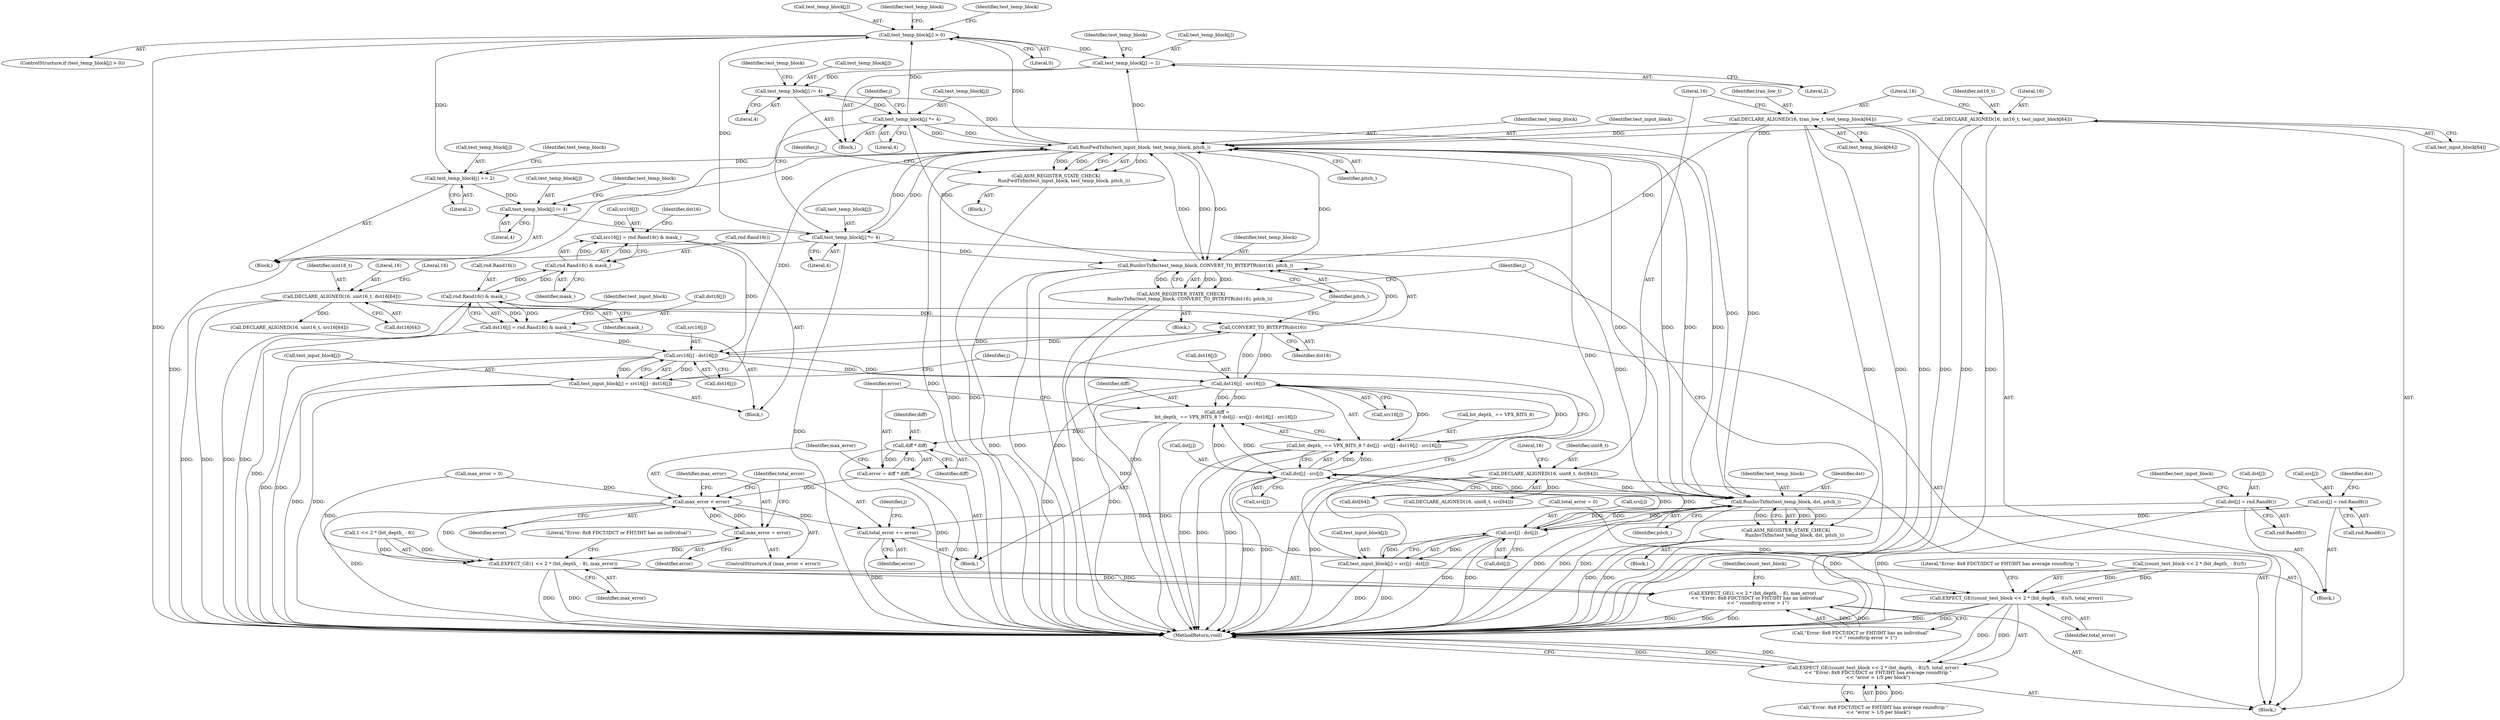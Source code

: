 digraph "0_Android_5a9753fca56f0eeb9f61e342b2fccffc364f9426_85@array" {
"1000244" [label="(Call,test_temp_block[j] > 0)"];
"1000277" [label="(Call,test_temp_block[j] *= 4)"];
"1000272" [label="(Call,test_temp_block[j] /= 4)"];
"1000267" [label="(Call,test_temp_block[j] -= 2)"];
"1000228" [label="(Call,RunFwdTxfm(test_input_block, test_temp_block, pitch_))"];
"1000189" [label="(Call,test_input_block[j] = src[j] - dst[j])"];
"1000193" [label="(Call,src[j] - dst[j])"];
"1000179" [label="(Call,src[j] = rnd.Rand8())"];
"1000184" [label="(Call,dst[j] = rnd.Rand8())"];
"1000288" [label="(Call,RunInvTxfm(test_temp_block, dst, pitch_))"];
"1000122" [label="(Call,DECLARE_ALIGNED(16, tran_low_t, test_temp_block[64]))"];
"1000260" [label="(Call,test_temp_block[j] *= 4)"];
"1000255" [label="(Call,test_temp_block[j] /= 4)"];
"1000250" [label="(Call,test_temp_block[j] += 2)"];
"1000244" [label="(Call,test_temp_block[j] > 0)"];
"1000318" [label="(Call,dst[j] - src[j])"];
"1000128" [label="(Call,DECLARE_ALIGNED(16, uint8_t, dst[64]))"];
"1000216" [label="(Call,test_input_block[j] = src16[j] - dst16[j])"];
"1000220" [label="(Call,src16[j] - dst16[j])"];
"1000202" [label="(Call,src16[j] = rnd.Rand16() & mask_)"];
"1000206" [label="(Call,rnd.Rand16() & mask_)"];
"1000213" [label="(Call,rnd.Rand16() & mask_)"];
"1000297" [label="(Call,CONVERT_TO_BYTEPTR(dst16))"];
"1000325" [label="(Call,dst16[j] - src16[j])"];
"1000140" [label="(Call,DECLARE_ALIGNED(16, uint16_t, dst16[64]))"];
"1000209" [label="(Call,dst16[j] = rnd.Rand16() & mask_)"];
"1000116" [label="(Call,DECLARE_ALIGNED(16, int16_t, test_input_block[64]))"];
"1000295" [label="(Call,RunInvTxfm(test_temp_block, CONVERT_TO_BYTEPTR(dst16), pitch_))"];
"1000227" [label="(Call,ASM_REGISTER_STATE_CHECK(\n           RunFwdTxfm(test_input_block, test_temp_block, pitch_)))"];
"1000312" [label="(Call,diff =\n            bit_depth_ == VPX_BITS_8 ? dst[j] - src[j] : dst16[j] - src16[j])"];
"1000335" [label="(Call,diff * diff)"];
"1000333" [label="(Call,error = diff * diff)"];
"1000339" [label="(Call,max_error < error)"];
"1000342" [label="(Call,max_error = error)"];
"1000349" [label="(Call,EXPECT_GE(1 << 2 * (bit_depth_ - 8), max_error))"];
"1000348" [label="(Call,EXPECT_GE(1 << 2 * (bit_depth_ - 8), max_error)\n       << \"Error: 8x8 FDCT/IDCT or FHT/IHT has an individual\"\n       << \" roundtrip error > 1\")"];
"1000345" [label="(Call,total_error += error)"];
"1000362" [label="(Call,EXPECT_GE((count_test_block << 2 * (bit_depth_ - 8))/5, total_error))"];
"1000361" [label="(Call,EXPECT_GE((count_test_block << 2 * (bit_depth_ - 8))/5, total_error)\n       << \"Error: 8x8 FDCT/IDCT or FHT/IHT has average roundtrip \"\n       << \"error > 1/5 per block\")"];
"1000314" [label="(Call,bit_depth_ == VPX_BITS_8 ? dst[j] - src[j] : dst16[j] - src16[j])"];
"1000287" [label="(Call,ASM_REGISTER_STATE_CHECK(\n            RunInvTxfm(test_temp_block, dst, pitch_)))"];
"1000294" [label="(Call,ASM_REGISTER_STATE_CHECK(\n            RunInvTxfm(test_temp_block, CONVERT_TO_BYTEPTR(dst16), pitch_)))"];
"1000335" [label="(Call,diff * diff)"];
"1000191" [label="(Identifier,test_input_block)"];
"1000257" [label="(Identifier,test_temp_block)"];
"1000296" [label="(Identifier,test_temp_block)"];
"1000217" [label="(Call,test_input_block[j])"];
"1000343" [label="(Identifier,max_error)"];
"1000180" [label="(Call,src[j])"];
"1000297" [label="(Call,CONVERT_TO_BYTEPTR(dst16))"];
"1000194" [label="(Call,src[j])"];
"1000255" [label="(Call,test_temp_block[j] /= 4)"];
"1000146" [label="(Call,DECLARE_ALIGNED(16, uint16_t, src16[64]))"];
"1000337" [label="(Identifier,diff)"];
"1000228" [label="(Call,RunFwdTxfm(test_input_block, test_temp_block, pitch_))"];
"1000362" [label="(Call,EXPECT_GE((count_test_block << 2 * (bit_depth_ - 8))/5, total_error))"];
"1000347" [label="(Identifier,error)"];
"1000261" [label="(Call,test_temp_block[j])"];
"1000248" [label="(Literal,0)"];
"1000373" [label="(Call,\"Error: 8x8 FDCT/IDCT or FHT/IHT has average roundtrip \"\n       << \"error > 1/5 per block\")"];
"1000190" [label="(Call,test_input_block[j])"];
"1000350" [label="(Call,1 << 2 * (bit_depth_ - 8))"];
"1000319" [label="(Call,dst[j])"];
"1000119" [label="(Call,test_input_block[64])"];
"1000340" [label="(Identifier,max_error)"];
"1000299" [label="(Identifier,pitch_)"];
"1000256" [label="(Call,test_temp_block[j])"];
"1000147" [label="(Literal,16)"];
"1000278" [label="(Call,test_temp_block[j])"];
"1000206" [label="(Call,rnd.Rand16() & mask_)"];
"1000266" [label="(Block,)"];
"1000313" [label="(Identifier,diff)"];
"1000102" [label="(Block,)"];
"1000213" [label="(Call,rnd.Rand16() & mask_)"];
"1000358" [label="(Call,\"Error: 8x8 FDCT/IDCT or FHT/IHT has an individual\"\n       << \" roundtrip error > 1\")"];
"1000227" [label="(Call,ASM_REGISTER_STATE_CHECK(\n           RunFwdTxfm(test_input_block, test_temp_block, pitch_)))"];
"1000183" [label="(Call,rnd.Rand8())"];
"1000244" [label="(Call,test_temp_block[j] > 0)"];
"1000141" [label="(Literal,16)"];
"1000251" [label="(Call,test_temp_block[j])"];
"1000202" [label="(Call,src16[j] = rnd.Rand16() & mask_)"];
"1000193" [label="(Call,src[j] - dst[j])"];
"1000291" [label="(Identifier,pitch_)"];
"1000315" [label="(Call,bit_depth_ == VPX_BITS_8)"];
"1000216" [label="(Call,test_input_block[j] = src16[j] - dst16[j])"];
"1000376" [label="(MethodReturn,void)"];
"1000289" [label="(Identifier,test_temp_block)"];
"1000314" [label="(Call,bit_depth_ == VPX_BITS_8 ? dst[j] - src[j] : dst16[j] - src16[j])"];
"1000336" [label="(Identifier,diff)"];
"1000365" [label="(Identifier,count_test_block)"];
"1000293" [label="(Block,)"];
"1000224" [label="(Call,dst16[j])"];
"1000334" [label="(Identifier,error)"];
"1000267" [label="(Call,test_temp_block[j] -= 2)"];
"1000346" [label="(Identifier,total_error)"];
"1000207" [label="(Call,rnd.Rand16())"];
"1000277" [label="(Call,test_temp_block[j] *= 4)"];
"1000188" [label="(Call,rnd.Rand8())"];
"1000295" [label="(Call,RunInvTxfm(test_temp_block, CONVERT_TO_BYTEPTR(dst16), pitch_))"];
"1000333" [label="(Call,error = diff * diff)"];
"1000345" [label="(Call,total_error += error)"];
"1000124" [label="(Identifier,tran_low_t)"];
"1000185" [label="(Call,dst[j])"];
"1000264" [label="(Literal,4)"];
"1000325" [label="(Call,dst16[j] - src16[j])"];
"1000338" [label="(ControlStructure,if (max_error < error))"];
"1000208" [label="(Identifier,mask_)"];
"1000329" [label="(Call,src16[j])"];
"1000243" [label="(ControlStructure,if (test_temp_block[j] > 0))"];
"1000230" [label="(Identifier,test_temp_block)"];
"1000290" [label="(Identifier,dst)"];
"1000215" [label="(Identifier,mask_)"];
"1000249" [label="(Block,)"];
"1000125" [label="(Call,test_temp_block[64])"];
"1000342" [label="(Call,max_error = error)"];
"1000218" [label="(Identifier,test_input_block)"];
"1000361" [label="(Call,EXPECT_GE((count_test_block << 2 * (bit_depth_ - 8))/5, total_error)\n       << \"Error: 8x8 FDCT/IDCT or FHT/IHT has average roundtrip \"\n       << \"error > 1/5 per block\")"];
"1000122" [label="(Call,DECLARE_ALIGNED(16, tran_low_t, test_temp_block[64]))"];
"1000303" [label="(Identifier,j)"];
"1000339" [label="(Call,max_error < error)"];
"1000279" [label="(Identifier,test_temp_block)"];
"1000179" [label="(Call,src[j] = rnd.Rand8())"];
"1000250" [label="(Call,test_temp_block[j] += 2)"];
"1000310" [label="(Block,)"];
"1000189" [label="(Call,test_input_block[j] = src[j] - dst[j])"];
"1000214" [label="(Call,rnd.Rand16())"];
"1000312" [label="(Call,diff =\n            bit_depth_ == VPX_BITS_8 ? dst[j] - src[j] : dst16[j] - src16[j])"];
"1000241" [label="(Identifier,j)"];
"1000221" [label="(Call,src16[j])"];
"1000129" [label="(Literal,16)"];
"1000281" [label="(Literal,4)"];
"1000109" [label="(Call,total_error = 0)"];
"1000260" [label="(Call,test_temp_block[j] *= 4)"];
"1000162" [label="(Block,)"];
"1000211" [label="(Identifier,dst16)"];
"1000184" [label="(Call,dst[j] = rnd.Rand8())"];
"1000309" [label="(Identifier,j)"];
"1000231" [label="(Identifier,pitch_)"];
"1000142" [label="(Identifier,uint16_t)"];
"1000288" [label="(Call,RunInvTxfm(test_temp_block, dst, pitch_))"];
"1000117" [label="(Literal,16)"];
"1000318" [label="(Call,dst[j] - src[j])"];
"1000374" [label="(Literal,\"Error: 8x8 FDCT/IDCT or FHT/IHT has average roundtrip \")"];
"1000341" [label="(Identifier,error)"];
"1000143" [label="(Call,dst16[64])"];
"1000294" [label="(Call,ASM_REGISTER_STATE_CHECK(\n            RunInvTxfm(test_temp_block, CONVERT_TO_BYTEPTR(dst16), pitch_)))"];
"1000349" [label="(Call,EXPECT_GE(1 << 2 * (bit_depth_ - 8), max_error))"];
"1000128" [label="(Call,DECLARE_ALIGNED(16, uint8_t, dst[64]))"];
"1000268" [label="(Call,test_temp_block[j])"];
"1000322" [label="(Call,src[j])"];
"1000186" [label="(Identifier,dst)"];
"1000274" [label="(Identifier,test_temp_block)"];
"1000235" [label="(Identifier,j)"];
"1000105" [label="(Call,max_error = 0)"];
"1000135" [label="(Literal,16)"];
"1000197" [label="(Call,dst[j])"];
"1000359" [label="(Literal,\"Error: 8x8 FDCT/IDCT or FHT/IHT has an individual\")"];
"1000348" [label="(Call,EXPECT_GE(1 << 2 * (bit_depth_ - 8), max_error)\n       << \"Error: 8x8 FDCT/IDCT or FHT/IHT has an individual\"\n       << \" roundtrip error > 1\")"];
"1000210" [label="(Call,dst16[j])"];
"1000229" [label="(Identifier,test_input_block)"];
"1000273" [label="(Call,test_temp_block[j])"];
"1000254" [label="(Literal,2)"];
"1000262" [label="(Identifier,test_temp_block)"];
"1000203" [label="(Call,src16[j])"];
"1000357" [label="(Identifier,max_error)"];
"1000201" [label="(Block,)"];
"1000286" [label="(Block,)"];
"1000245" [label="(Call,test_temp_block[j])"];
"1000372" [label="(Identifier,total_error)"];
"1000123" [label="(Literal,16)"];
"1000272" [label="(Call,test_temp_block[j] /= 4)"];
"1000271" [label="(Literal,2)"];
"1000269" [label="(Identifier,test_temp_block)"];
"1000220" [label="(Call,src16[j] - dst16[j])"];
"1000287" [label="(Call,ASM_REGISTER_STATE_CHECK(\n            RunInvTxfm(test_temp_block, dst, pitch_)))"];
"1000298" [label="(Identifier,dst16)"];
"1000209" [label="(Call,dst16[j] = rnd.Rand16() & mask_)"];
"1000363" [label="(Call,(count_test_block << 2 * (bit_depth_ - 8))/5)"];
"1000344" [label="(Identifier,error)"];
"1000259" [label="(Literal,4)"];
"1000178" [label="(Block,)"];
"1000252" [label="(Identifier,test_temp_block)"];
"1000130" [label="(Identifier,uint8_t)"];
"1000140" [label="(Call,DECLARE_ALIGNED(16, uint16_t, dst16[64]))"];
"1000134" [label="(Call,DECLARE_ALIGNED(16, uint8_t, src[64]))"];
"1000276" [label="(Literal,4)"];
"1000116" [label="(Call,DECLARE_ALIGNED(16, int16_t, test_input_block[64]))"];
"1000172" [label="(Identifier,j)"];
"1000118" [label="(Identifier,int16_t)"];
"1000131" [label="(Call,dst[64])"];
"1000326" [label="(Call,dst16[j])"];
"1000244" -> "1000243"  [label="AST: "];
"1000244" -> "1000248"  [label="CFG: "];
"1000245" -> "1000244"  [label="AST: "];
"1000248" -> "1000244"  [label="AST: "];
"1000252" -> "1000244"  [label="CFG: "];
"1000269" -> "1000244"  [label="CFG: "];
"1000244" -> "1000376"  [label="DDG: "];
"1000277" -> "1000244"  [label="DDG: "];
"1000228" -> "1000244"  [label="DDG: "];
"1000260" -> "1000244"  [label="DDG: "];
"1000244" -> "1000250"  [label="DDG: "];
"1000244" -> "1000267"  [label="DDG: "];
"1000277" -> "1000266"  [label="AST: "];
"1000277" -> "1000281"  [label="CFG: "];
"1000278" -> "1000277"  [label="AST: "];
"1000281" -> "1000277"  [label="AST: "];
"1000241" -> "1000277"  [label="CFG: "];
"1000277" -> "1000376"  [label="DDG: "];
"1000277" -> "1000228"  [label="DDG: "];
"1000272" -> "1000277"  [label="DDG: "];
"1000228" -> "1000277"  [label="DDG: "];
"1000277" -> "1000288"  [label="DDG: "];
"1000277" -> "1000295"  [label="DDG: "];
"1000272" -> "1000266"  [label="AST: "];
"1000272" -> "1000276"  [label="CFG: "];
"1000273" -> "1000272"  [label="AST: "];
"1000276" -> "1000272"  [label="AST: "];
"1000279" -> "1000272"  [label="CFG: "];
"1000267" -> "1000272"  [label="DDG: "];
"1000228" -> "1000272"  [label="DDG: "];
"1000267" -> "1000266"  [label="AST: "];
"1000267" -> "1000271"  [label="CFG: "];
"1000268" -> "1000267"  [label="AST: "];
"1000271" -> "1000267"  [label="AST: "];
"1000274" -> "1000267"  [label="CFG: "];
"1000228" -> "1000267"  [label="DDG: "];
"1000228" -> "1000227"  [label="AST: "];
"1000228" -> "1000231"  [label="CFG: "];
"1000229" -> "1000228"  [label="AST: "];
"1000230" -> "1000228"  [label="AST: "];
"1000231" -> "1000228"  [label="AST: "];
"1000227" -> "1000228"  [label="CFG: "];
"1000228" -> "1000376"  [label="DDG: "];
"1000228" -> "1000227"  [label="DDG: "];
"1000228" -> "1000227"  [label="DDG: "];
"1000228" -> "1000227"  [label="DDG: "];
"1000189" -> "1000228"  [label="DDG: "];
"1000216" -> "1000228"  [label="DDG: "];
"1000116" -> "1000228"  [label="DDG: "];
"1000122" -> "1000228"  [label="DDG: "];
"1000295" -> "1000228"  [label="DDG: "];
"1000295" -> "1000228"  [label="DDG: "];
"1000288" -> "1000228"  [label="DDG: "];
"1000288" -> "1000228"  [label="DDG: "];
"1000260" -> "1000228"  [label="DDG: "];
"1000228" -> "1000250"  [label="DDG: "];
"1000228" -> "1000255"  [label="DDG: "];
"1000228" -> "1000260"  [label="DDG: "];
"1000228" -> "1000288"  [label="DDG: "];
"1000228" -> "1000288"  [label="DDG: "];
"1000228" -> "1000295"  [label="DDG: "];
"1000228" -> "1000295"  [label="DDG: "];
"1000189" -> "1000178"  [label="AST: "];
"1000189" -> "1000193"  [label="CFG: "];
"1000190" -> "1000189"  [label="AST: "];
"1000193" -> "1000189"  [label="AST: "];
"1000172" -> "1000189"  [label="CFG: "];
"1000189" -> "1000376"  [label="DDG: "];
"1000189" -> "1000376"  [label="DDG: "];
"1000193" -> "1000189"  [label="DDG: "];
"1000193" -> "1000189"  [label="DDG: "];
"1000193" -> "1000197"  [label="CFG: "];
"1000194" -> "1000193"  [label="AST: "];
"1000197" -> "1000193"  [label="AST: "];
"1000193" -> "1000376"  [label="DDG: "];
"1000193" -> "1000376"  [label="DDG: "];
"1000179" -> "1000193"  [label="DDG: "];
"1000184" -> "1000193"  [label="DDG: "];
"1000288" -> "1000193"  [label="DDG: "];
"1000193" -> "1000288"  [label="DDG: "];
"1000193" -> "1000318"  [label="DDG: "];
"1000193" -> "1000318"  [label="DDG: "];
"1000179" -> "1000178"  [label="AST: "];
"1000179" -> "1000183"  [label="CFG: "];
"1000180" -> "1000179"  [label="AST: "];
"1000183" -> "1000179"  [label="AST: "];
"1000186" -> "1000179"  [label="CFG: "];
"1000184" -> "1000178"  [label="AST: "];
"1000184" -> "1000188"  [label="CFG: "];
"1000185" -> "1000184"  [label="AST: "];
"1000188" -> "1000184"  [label="AST: "];
"1000191" -> "1000184"  [label="CFG: "];
"1000184" -> "1000376"  [label="DDG: "];
"1000288" -> "1000287"  [label="AST: "];
"1000288" -> "1000291"  [label="CFG: "];
"1000289" -> "1000288"  [label="AST: "];
"1000290" -> "1000288"  [label="AST: "];
"1000291" -> "1000288"  [label="AST: "];
"1000287" -> "1000288"  [label="CFG: "];
"1000288" -> "1000376"  [label="DDG: "];
"1000288" -> "1000376"  [label="DDG: "];
"1000288" -> "1000376"  [label="DDG: "];
"1000288" -> "1000287"  [label="DDG: "];
"1000288" -> "1000287"  [label="DDG: "];
"1000288" -> "1000287"  [label="DDG: "];
"1000122" -> "1000288"  [label="DDG: "];
"1000260" -> "1000288"  [label="DDG: "];
"1000318" -> "1000288"  [label="DDG: "];
"1000128" -> "1000288"  [label="DDG: "];
"1000288" -> "1000318"  [label="DDG: "];
"1000122" -> "1000102"  [label="AST: "];
"1000122" -> "1000125"  [label="CFG: "];
"1000123" -> "1000122"  [label="AST: "];
"1000124" -> "1000122"  [label="AST: "];
"1000125" -> "1000122"  [label="AST: "];
"1000129" -> "1000122"  [label="CFG: "];
"1000122" -> "1000376"  [label="DDG: "];
"1000122" -> "1000376"  [label="DDG: "];
"1000122" -> "1000376"  [label="DDG: "];
"1000122" -> "1000295"  [label="DDG: "];
"1000260" -> "1000249"  [label="AST: "];
"1000260" -> "1000264"  [label="CFG: "];
"1000261" -> "1000260"  [label="AST: "];
"1000264" -> "1000260"  [label="AST: "];
"1000241" -> "1000260"  [label="CFG: "];
"1000260" -> "1000376"  [label="DDG: "];
"1000255" -> "1000260"  [label="DDG: "];
"1000260" -> "1000295"  [label="DDG: "];
"1000255" -> "1000249"  [label="AST: "];
"1000255" -> "1000259"  [label="CFG: "];
"1000256" -> "1000255"  [label="AST: "];
"1000259" -> "1000255"  [label="AST: "];
"1000262" -> "1000255"  [label="CFG: "];
"1000250" -> "1000255"  [label="DDG: "];
"1000250" -> "1000249"  [label="AST: "];
"1000250" -> "1000254"  [label="CFG: "];
"1000251" -> "1000250"  [label="AST: "];
"1000254" -> "1000250"  [label="AST: "];
"1000257" -> "1000250"  [label="CFG: "];
"1000318" -> "1000314"  [label="AST: "];
"1000318" -> "1000322"  [label="CFG: "];
"1000319" -> "1000318"  [label="AST: "];
"1000322" -> "1000318"  [label="AST: "];
"1000314" -> "1000318"  [label="CFG: "];
"1000318" -> "1000376"  [label="DDG: "];
"1000318" -> "1000376"  [label="DDG: "];
"1000318" -> "1000312"  [label="DDG: "];
"1000318" -> "1000312"  [label="DDG: "];
"1000318" -> "1000314"  [label="DDG: "];
"1000318" -> "1000314"  [label="DDG: "];
"1000128" -> "1000102"  [label="AST: "];
"1000128" -> "1000131"  [label="CFG: "];
"1000129" -> "1000128"  [label="AST: "];
"1000130" -> "1000128"  [label="AST: "];
"1000131" -> "1000128"  [label="AST: "];
"1000135" -> "1000128"  [label="CFG: "];
"1000128" -> "1000376"  [label="DDG: "];
"1000128" -> "1000376"  [label="DDG: "];
"1000128" -> "1000134"  [label="DDG: "];
"1000216" -> "1000201"  [label="AST: "];
"1000216" -> "1000220"  [label="CFG: "];
"1000217" -> "1000216"  [label="AST: "];
"1000220" -> "1000216"  [label="AST: "];
"1000172" -> "1000216"  [label="CFG: "];
"1000216" -> "1000376"  [label="DDG: "];
"1000216" -> "1000376"  [label="DDG: "];
"1000220" -> "1000216"  [label="DDG: "];
"1000220" -> "1000216"  [label="DDG: "];
"1000220" -> "1000224"  [label="CFG: "];
"1000221" -> "1000220"  [label="AST: "];
"1000224" -> "1000220"  [label="AST: "];
"1000220" -> "1000376"  [label="DDG: "];
"1000220" -> "1000376"  [label="DDG: "];
"1000202" -> "1000220"  [label="DDG: "];
"1000297" -> "1000220"  [label="DDG: "];
"1000209" -> "1000220"  [label="DDG: "];
"1000220" -> "1000297"  [label="DDG: "];
"1000220" -> "1000325"  [label="DDG: "];
"1000220" -> "1000325"  [label="DDG: "];
"1000202" -> "1000201"  [label="AST: "];
"1000202" -> "1000206"  [label="CFG: "];
"1000203" -> "1000202"  [label="AST: "];
"1000206" -> "1000202"  [label="AST: "];
"1000211" -> "1000202"  [label="CFG: "];
"1000206" -> "1000202"  [label="DDG: "];
"1000206" -> "1000202"  [label="DDG: "];
"1000206" -> "1000208"  [label="CFG: "];
"1000207" -> "1000206"  [label="AST: "];
"1000208" -> "1000206"  [label="AST: "];
"1000213" -> "1000206"  [label="DDG: "];
"1000206" -> "1000213"  [label="DDG: "];
"1000213" -> "1000209"  [label="AST: "];
"1000213" -> "1000215"  [label="CFG: "];
"1000214" -> "1000213"  [label="AST: "];
"1000215" -> "1000213"  [label="AST: "];
"1000209" -> "1000213"  [label="CFG: "];
"1000213" -> "1000376"  [label="DDG: "];
"1000213" -> "1000376"  [label="DDG: "];
"1000213" -> "1000209"  [label="DDG: "];
"1000213" -> "1000209"  [label="DDG: "];
"1000297" -> "1000295"  [label="AST: "];
"1000297" -> "1000298"  [label="CFG: "];
"1000298" -> "1000297"  [label="AST: "];
"1000299" -> "1000297"  [label="CFG: "];
"1000297" -> "1000376"  [label="DDG: "];
"1000297" -> "1000295"  [label="DDG: "];
"1000325" -> "1000297"  [label="DDG: "];
"1000140" -> "1000297"  [label="DDG: "];
"1000297" -> "1000325"  [label="DDG: "];
"1000325" -> "1000314"  [label="AST: "];
"1000325" -> "1000329"  [label="CFG: "];
"1000326" -> "1000325"  [label="AST: "];
"1000329" -> "1000325"  [label="AST: "];
"1000314" -> "1000325"  [label="CFG: "];
"1000325" -> "1000376"  [label="DDG: "];
"1000325" -> "1000376"  [label="DDG: "];
"1000325" -> "1000312"  [label="DDG: "];
"1000325" -> "1000312"  [label="DDG: "];
"1000325" -> "1000314"  [label="DDG: "];
"1000325" -> "1000314"  [label="DDG: "];
"1000140" -> "1000102"  [label="AST: "];
"1000140" -> "1000143"  [label="CFG: "];
"1000141" -> "1000140"  [label="AST: "];
"1000142" -> "1000140"  [label="AST: "];
"1000143" -> "1000140"  [label="AST: "];
"1000147" -> "1000140"  [label="CFG: "];
"1000140" -> "1000376"  [label="DDG: "];
"1000140" -> "1000376"  [label="DDG: "];
"1000140" -> "1000146"  [label="DDG: "];
"1000209" -> "1000201"  [label="AST: "];
"1000210" -> "1000209"  [label="AST: "];
"1000218" -> "1000209"  [label="CFG: "];
"1000209" -> "1000376"  [label="DDG: "];
"1000116" -> "1000102"  [label="AST: "];
"1000116" -> "1000119"  [label="CFG: "];
"1000117" -> "1000116"  [label="AST: "];
"1000118" -> "1000116"  [label="AST: "];
"1000119" -> "1000116"  [label="AST: "];
"1000123" -> "1000116"  [label="CFG: "];
"1000116" -> "1000376"  [label="DDG: "];
"1000116" -> "1000376"  [label="DDG: "];
"1000116" -> "1000376"  [label="DDG: "];
"1000295" -> "1000294"  [label="AST: "];
"1000295" -> "1000299"  [label="CFG: "];
"1000296" -> "1000295"  [label="AST: "];
"1000299" -> "1000295"  [label="AST: "];
"1000294" -> "1000295"  [label="CFG: "];
"1000295" -> "1000376"  [label="DDG: "];
"1000295" -> "1000376"  [label="DDG: "];
"1000295" -> "1000376"  [label="DDG: "];
"1000295" -> "1000294"  [label="DDG: "];
"1000295" -> "1000294"  [label="DDG: "];
"1000295" -> "1000294"  [label="DDG: "];
"1000227" -> "1000162"  [label="AST: "];
"1000235" -> "1000227"  [label="CFG: "];
"1000227" -> "1000376"  [label="DDG: "];
"1000227" -> "1000376"  [label="DDG: "];
"1000312" -> "1000310"  [label="AST: "];
"1000312" -> "1000314"  [label="CFG: "];
"1000313" -> "1000312"  [label="AST: "];
"1000314" -> "1000312"  [label="AST: "];
"1000334" -> "1000312"  [label="CFG: "];
"1000312" -> "1000376"  [label="DDG: "];
"1000312" -> "1000335"  [label="DDG: "];
"1000335" -> "1000333"  [label="AST: "];
"1000335" -> "1000337"  [label="CFG: "];
"1000336" -> "1000335"  [label="AST: "];
"1000337" -> "1000335"  [label="AST: "];
"1000333" -> "1000335"  [label="CFG: "];
"1000335" -> "1000376"  [label="DDG: "];
"1000335" -> "1000333"  [label="DDG: "];
"1000333" -> "1000310"  [label="AST: "];
"1000334" -> "1000333"  [label="AST: "];
"1000340" -> "1000333"  [label="CFG: "];
"1000333" -> "1000376"  [label="DDG: "];
"1000333" -> "1000339"  [label="DDG: "];
"1000339" -> "1000338"  [label="AST: "];
"1000339" -> "1000341"  [label="CFG: "];
"1000340" -> "1000339"  [label="AST: "];
"1000341" -> "1000339"  [label="AST: "];
"1000343" -> "1000339"  [label="CFG: "];
"1000346" -> "1000339"  [label="CFG: "];
"1000339" -> "1000376"  [label="DDG: "];
"1000342" -> "1000339"  [label="DDG: "];
"1000105" -> "1000339"  [label="DDG: "];
"1000339" -> "1000342"  [label="DDG: "];
"1000339" -> "1000345"  [label="DDG: "];
"1000339" -> "1000349"  [label="DDG: "];
"1000342" -> "1000338"  [label="AST: "];
"1000342" -> "1000344"  [label="CFG: "];
"1000343" -> "1000342"  [label="AST: "];
"1000344" -> "1000342"  [label="AST: "];
"1000346" -> "1000342"  [label="CFG: "];
"1000342" -> "1000349"  [label="DDG: "];
"1000349" -> "1000348"  [label="AST: "];
"1000349" -> "1000357"  [label="CFG: "];
"1000350" -> "1000349"  [label="AST: "];
"1000357" -> "1000349"  [label="AST: "];
"1000359" -> "1000349"  [label="CFG: "];
"1000349" -> "1000376"  [label="DDG: "];
"1000349" -> "1000376"  [label="DDG: "];
"1000349" -> "1000348"  [label="DDG: "];
"1000349" -> "1000348"  [label="DDG: "];
"1000350" -> "1000349"  [label="DDG: "];
"1000350" -> "1000349"  [label="DDG: "];
"1000105" -> "1000349"  [label="DDG: "];
"1000348" -> "1000102"  [label="AST: "];
"1000348" -> "1000358"  [label="CFG: "];
"1000358" -> "1000348"  [label="AST: "];
"1000365" -> "1000348"  [label="CFG: "];
"1000348" -> "1000376"  [label="DDG: "];
"1000348" -> "1000376"  [label="DDG: "];
"1000348" -> "1000376"  [label="DDG: "];
"1000358" -> "1000348"  [label="DDG: "];
"1000358" -> "1000348"  [label="DDG: "];
"1000345" -> "1000310"  [label="AST: "];
"1000345" -> "1000347"  [label="CFG: "];
"1000346" -> "1000345"  [label="AST: "];
"1000347" -> "1000345"  [label="AST: "];
"1000309" -> "1000345"  [label="CFG: "];
"1000345" -> "1000376"  [label="DDG: "];
"1000109" -> "1000345"  [label="DDG: "];
"1000345" -> "1000362"  [label="DDG: "];
"1000362" -> "1000361"  [label="AST: "];
"1000362" -> "1000372"  [label="CFG: "];
"1000363" -> "1000362"  [label="AST: "];
"1000372" -> "1000362"  [label="AST: "];
"1000374" -> "1000362"  [label="CFG: "];
"1000362" -> "1000376"  [label="DDG: "];
"1000362" -> "1000376"  [label="DDG: "];
"1000362" -> "1000361"  [label="DDG: "];
"1000362" -> "1000361"  [label="DDG: "];
"1000363" -> "1000362"  [label="DDG: "];
"1000363" -> "1000362"  [label="DDG: "];
"1000109" -> "1000362"  [label="DDG: "];
"1000361" -> "1000102"  [label="AST: "];
"1000361" -> "1000373"  [label="CFG: "];
"1000373" -> "1000361"  [label="AST: "];
"1000376" -> "1000361"  [label="CFG: "];
"1000361" -> "1000376"  [label="DDG: "];
"1000361" -> "1000376"  [label="DDG: "];
"1000361" -> "1000376"  [label="DDG: "];
"1000373" -> "1000361"  [label="DDG: "];
"1000373" -> "1000361"  [label="DDG: "];
"1000315" -> "1000314"  [label="AST: "];
"1000314" -> "1000376"  [label="DDG: "];
"1000314" -> "1000376"  [label="DDG: "];
"1000314" -> "1000376"  [label="DDG: "];
"1000287" -> "1000286"  [label="AST: "];
"1000303" -> "1000287"  [label="CFG: "];
"1000287" -> "1000376"  [label="DDG: "];
"1000287" -> "1000376"  [label="DDG: "];
"1000294" -> "1000293"  [label="AST: "];
"1000303" -> "1000294"  [label="CFG: "];
"1000294" -> "1000376"  [label="DDG: "];
"1000294" -> "1000376"  [label="DDG: "];
}
